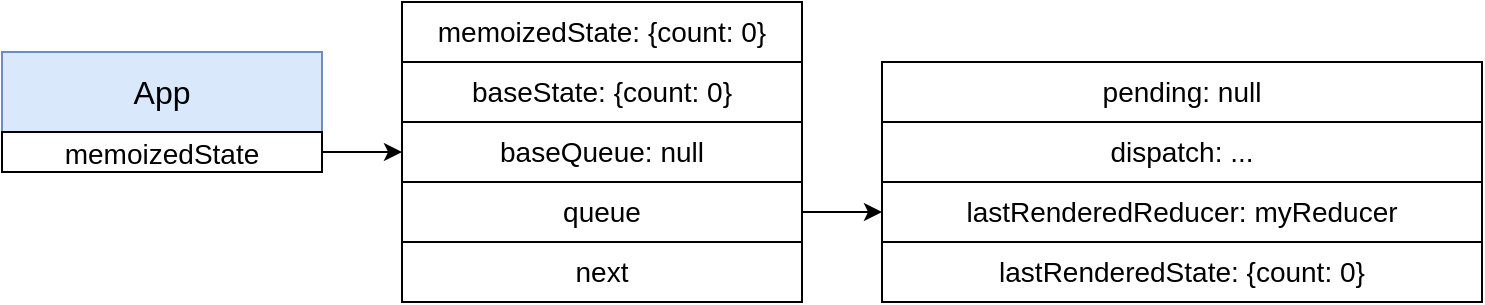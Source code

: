 <mxfile version="13.9.5" type="google"><diagram id="sFeoPyR65rg2EYoxCu2J" name="Page-1"><mxGraphModel dx="1142" dy="684" grid="1" gridSize="10" guides="1" tooltips="1" connect="1" arrows="1" fold="1" page="1" pageScale="1" pageWidth="827" pageHeight="1169" math="0" shadow="0"><root><mxCell id="0"/><mxCell id="1" parent="0"/><mxCell id="PddgiYVKy51nm9DqDGZB-1" value="App" style="rounded=0;whiteSpace=wrap;html=1;fontSize=16;fillColor=#dae8fc;strokeColor=#6c8ebf;" parent="1" vertex="1"><mxGeometry x="200" y="200" width="160" height="40" as="geometry"/></mxCell><mxCell id="PddgiYVKy51nm9DqDGZB-11" style="edgeStyle=orthogonalEdgeStyle;rounded=0;orthogonalLoop=1;jettySize=auto;html=1;exitX=1;exitY=0.5;exitDx=0;exitDy=0;fontSize=16;" parent="1" source="PddgiYVKy51nm9DqDGZB-2" target="PddgiYVKy51nm9DqDGZB-6" edge="1"><mxGeometry relative="1" as="geometry"/></mxCell><mxCell id="PddgiYVKy51nm9DqDGZB-2" value="&lt;font style=&quot;font-size: 14px&quot;&gt;memoizedState&lt;/font&gt;" style="rounded=0;whiteSpace=wrap;html=1;fontSize=16;" parent="1" vertex="1"><mxGeometry x="200" y="240" width="160" height="20" as="geometry"/></mxCell><mxCell id="PddgiYVKy51nm9DqDGZB-4" value="&lt;span style=&quot;font-size: 14px&quot;&gt;memoizedState: {count: 0}&lt;/span&gt;" style="rounded=0;whiteSpace=wrap;html=1;fontSize=14;" parent="1" vertex="1"><mxGeometry x="400" y="175" width="200" height="30" as="geometry"/></mxCell><mxCell id="PddgiYVKy51nm9DqDGZB-5" value="baseState: {count: 0}" style="rounded=0;whiteSpace=wrap;html=1;fontSize=14;" parent="1" vertex="1"><mxGeometry x="400" y="205" width="200" height="30" as="geometry"/></mxCell><mxCell id="PddgiYVKy51nm9DqDGZB-6" value="baseQueue: null" style="rounded=0;whiteSpace=wrap;html=1;fontSize=14;" parent="1" vertex="1"><mxGeometry x="400" y="235" width="200" height="30" as="geometry"/></mxCell><mxCell id="PddgiYVKy51nm9DqDGZB-12" style="edgeStyle=orthogonalEdgeStyle;rounded=0;orthogonalLoop=1;jettySize=auto;html=1;exitX=1;exitY=0.5;exitDx=0;exitDy=0;fontSize=14;entryX=0;entryY=0.5;entryDx=0;entryDy=0;" parent="1" source="PddgiYVKy51nm9DqDGZB-7" target="PddgiYVKy51nm9DqDGZB-15" edge="1"><mxGeometry relative="1" as="geometry"><mxPoint x="750" y="280" as="targetPoint"/></mxGeometry></mxCell><mxCell id="PddgiYVKy51nm9DqDGZB-7" value="queue" style="rounded=0;whiteSpace=wrap;html=1;fontSize=14;" parent="1" vertex="1"><mxGeometry x="400" y="265" width="200" height="30" as="geometry"/></mxCell><mxCell id="PddgiYVKy51nm9DqDGZB-9" value="next" style="rounded=0;whiteSpace=wrap;html=1;fontSize=14;" parent="1" vertex="1"><mxGeometry x="400" y="295" width="200" height="30" as="geometry"/></mxCell><mxCell id="PddgiYVKy51nm9DqDGZB-13" value="pending: null" style="rounded=0;whiteSpace=wrap;html=1;fontSize=14;" parent="1" vertex="1"><mxGeometry x="640" y="205" width="300" height="30" as="geometry"/></mxCell><mxCell id="PddgiYVKy51nm9DqDGZB-14" value="dispatch: ..." style="rounded=0;whiteSpace=wrap;html=1;fontSize=14;" parent="1" vertex="1"><mxGeometry x="640" y="235" width="300" height="30" as="geometry"/></mxCell><mxCell id="PddgiYVKy51nm9DqDGZB-15" value="&lt;font style=&quot;font-size: 14px&quot;&gt;lastRenderedReducer:&amp;nbsp;&lt;span style=&quot;background-color: rgb(255 , 255 , 255) ; font-size: 14px&quot;&gt;myReducer&lt;/span&gt;&lt;/font&gt;" style="rounded=0;whiteSpace=wrap;html=1;fontSize=14;" parent="1" vertex="1"><mxGeometry x="640" y="265" width="300" height="30" as="geometry"/></mxCell><mxCell id="PddgiYVKy51nm9DqDGZB-16" value="lastRenderedState: {count: 0}" style="rounded=0;whiteSpace=wrap;html=1;fontSize=14;" parent="1" vertex="1"><mxGeometry x="640" y="295" width="300" height="30" as="geometry"/></mxCell></root></mxGraphModel></diagram></mxfile>